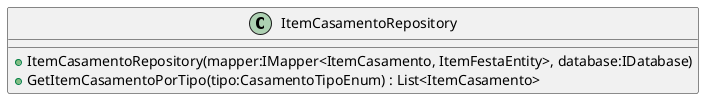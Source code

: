 @startuml
class ItemCasamentoRepository {
    + ItemCasamentoRepository(mapper:IMapper<ItemCasamento, ItemFestaEntity>, database:IDatabase)
    + GetItemCasamentoPorTipo(tipo:CasamentoTipoEnum) : List<ItemCasamento>
}
@enduml
